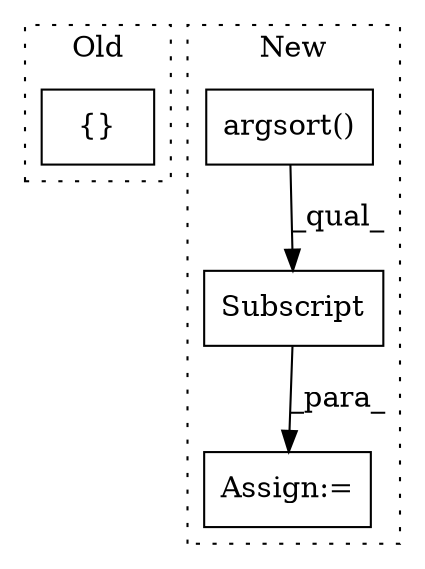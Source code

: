 digraph G {
subgraph cluster0 {
1 [label="{}" a="59" s="8829,8908" l="18,0" shape="box"];
label = "Old";
style="dotted";
}
subgraph cluster1 {
2 [label="argsort()" a="75" s="9397" l="30" shape="box"];
3 [label="Assign:=" a="68" s="9394" l="3" shape="box"];
4 [label="Subscript" a="63" s="9397,0" l="44,0" shape="box"];
label = "New";
style="dotted";
}
2 -> 4 [label="_qual_"];
4 -> 3 [label="_para_"];
}